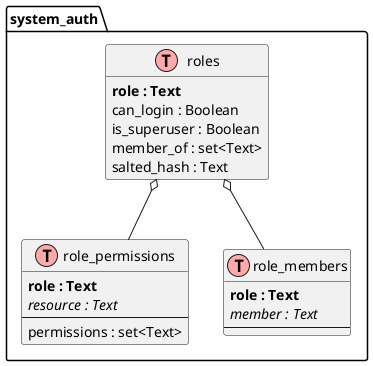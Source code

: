 
@startuml
' uncomment the line below if you're using computer with a retina display
' skinparam dpi 300
!define Table(name,desc) class name as "desc" << (T,#FFAAAA) >>
!define UDT(name,desc) class name as "desc" << (U,#AAFFAA) >>
' we use bold for primary key
' green color for unique
' and underscore for not_null
!define primary_key(x) <b>x</b>
!define partition_key(x) <b>x</b>
!define clustering_key(x) <i>x</i>
!define primary_key(x) <b>x</b>
!define unique(x) <color:green>x</color>
!define not_null(x) <u>x</u>
' other tags available:
' <i></i>
' <back:COLOR></color>, where color is a color name or html color code
' (#FFAACC)
' see: http://plantuml.com/classes.html#More
hide methods
hide stereotypes

' entities

package "system_auth" {
Table(role_permissions, "role_permissions") {
  partition_key(role : Text)
  clustering_key(resource : Text)
  ---
  permissions : set<Text>
}

Table(role_members, "role_members") {
  partition_key(role : Text)
  clustering_key(member : Text)
  ---
}

Table(roles, "roles") {
  partition_key(role : Text)
  can_login : Boolean
  is_superuser : Boolean
  member_of : set<Text>
  salted_hash : Text
}



}

roles o-- role_permissions
roles o-- role_members

@enduml
              